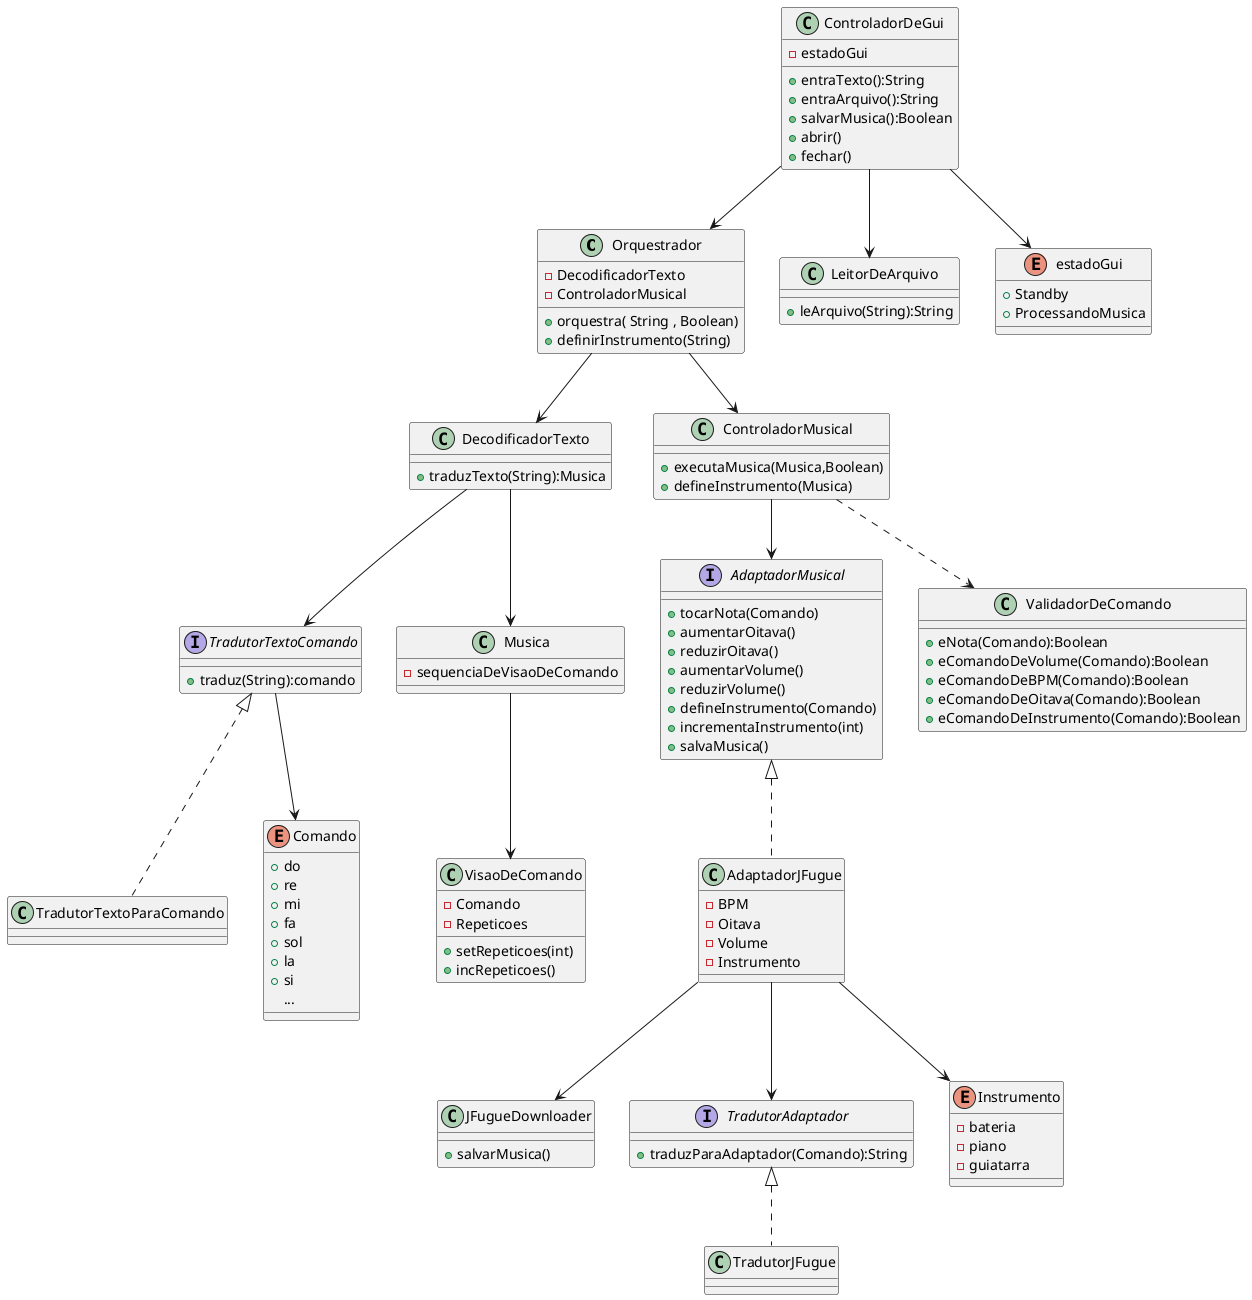 @startuml classes

class Orquestrador{
    - DecodificadorTexto
    - ControladorMusical
    + orquestra( String , Boolean)
    + definirInstrumento(String)
}

class ControladorDeGui{
    - estadoGui
    + entraTexto():String
    + entraArquivo():String
    + salvarMusica():Boolean
    + abrir()
    + fechar()
}

class LeitorDeArquivo{
    + leArquivo(String):String
}

enum estadoGui{
    + Standby
    + ProcessandoMusica
}

class DecodificadorTexto{
    + traduzTexto(String):Musica
}

interface TradutorTextoComando{
    + traduz(String):comando
}

class TradutorTextoParaComando implements TradutorTextoComando{}

class ControladorMusical{
    + executaMusica(Musica,Boolean)
    + defineInstrumento(Musica)
}

interface AdaptadorMusical{
    + tocarNota(Comando)
    + aumentarOitava()
    + reduzirOitava()
    + aumentarVolume()
    + reduzirVolume()
    + defineInstrumento(Comando)
    + incrementaInstrumento(int)
    + salvaMusica()
}

class AdaptadorJFugue implements AdaptadorMusical{
    - BPM
    - Oitava
    - Volume
    - Instrumento
}

class JFugueDownloader{
    + salvarMusica()
}

interface TradutorAdaptador{
    + traduzParaAdaptador(Comando):String
}

class TradutorJFugue implements TradutorAdaptador{

}

enum Instrumento{
    - bateria
    - piano
    - guiatarra
}

enum Comando{
    + do
    + re
    + mi
    + fa
    + sol
    + la
    + si
    ...
}

class Musica{
    - sequenciaDeVisaoDeComando
}

class VisaoDeComando{
    - Comando
    - Repeticoes
    + setRepeticoes(int)
    + incRepeticoes()
}

class ValidadorDeComando{
    + eNota(Comando):Boolean
    + eComandoDeVolume(Comando):Boolean
    + eComandoDeBPM(Comando):Boolean
    + eComandoDeOitava(Comando):Boolean
    + eComandoDeInstrumento(Comando):Boolean
}


ControladorDeGui --> Orquestrador
ControladorDeGui --> LeitorDeArquivo
AdaptadorJFugue --> JFugueDownloader
Orquestrador --> ControladorMusical
Orquestrador --> DecodificadorTexto
DecodificadorTexto --> TradutorTextoComando
DecodificadorTexto --> Musica
ControladorMusical --> AdaptadorMusical
ControladorMusical ..> ValidadorDeComando
TradutorTextoComando --> Comando
ControladorDeGui --> estadoGui
AdaptadorJFugue --> Instrumento
AdaptadorJFugue --> TradutorAdaptador
Musica --> VisaoDeComando


@enduml